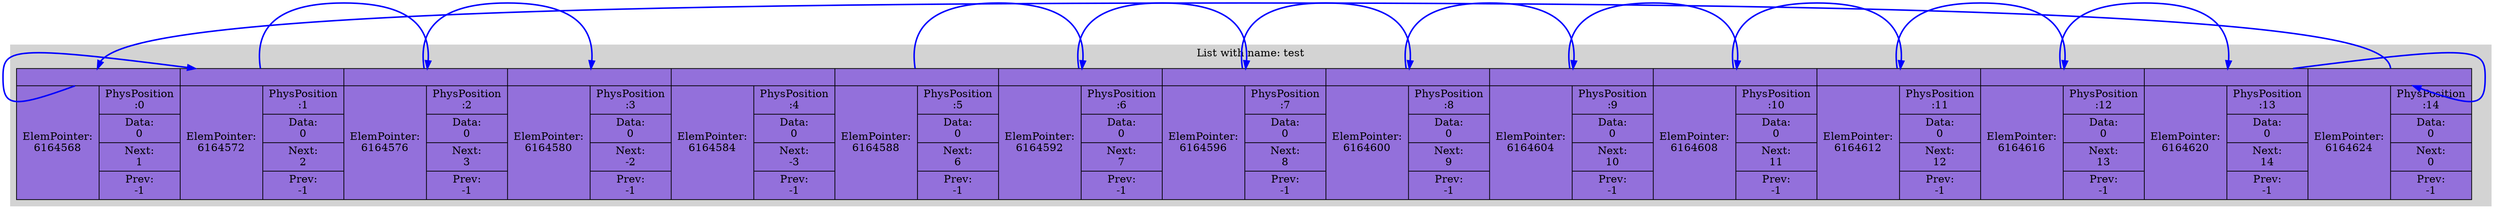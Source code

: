 digraph G{
subgraph clusterlist {
style=filled;
color=lightgrey;
rankdir=LR;
Model [shape=record,style="filled",fillcolor="mediumpurple",label="{{<0>} | {ElemPointer:\n6164568 | {PhysPosition\n:0 | Data:\n0 | Next:\n1 | Prev:\n-1}}}| {{<1>} | {ElemPointer:\n6164572 | {PhysPosition\n:1 | Data:\n0 | Next:\n2 | Prev:\n-1}}}| {{<2>} | {ElemPointer:\n6164576 | {PhysPosition\n:2 | Data:\n0 | Next:\n3 | Prev:\n-1}}}| {{<3>} | {ElemPointer:\n6164580 | {PhysPosition\n:3 | Data:\n0 | Next:\n-2 | Prev:\n-1}}}| {{<4>} | {ElemPointer:\n6164584 | {PhysPosition\n:4 | Data:\n0 | Next:\n-3 | Prev:\n-1}}}| {{<5>} | {ElemPointer:\n6164588 | {PhysPosition\n:5 | Data:\n0 | Next:\n6 | Prev:\n-1}}}| {{<6>} | {ElemPointer:\n6164592 | {PhysPosition\n:6 | Data:\n0 | Next:\n7 | Prev:\n-1}}}| {{<7>} | {ElemPointer:\n6164596 | {PhysPosition\n:7 | Data:\n0 | Next:\n8 | Prev:\n-1}}}| {{<8>} | {ElemPointer:\n6164600 | {PhysPosition\n:8 | Data:\n0 | Next:\n9 | Prev:\n-1}}}| {{<9>} | {ElemPointer:\n6164604 | {PhysPosition\n:9 | Data:\n0 | Next:\n10 | Prev:\n-1}}}| {{<10>} | {ElemPointer:\n6164608 | {PhysPosition\n:10 | Data:\n0 | Next:\n11 | Prev:\n-1}}}| {{<11>} | {ElemPointer:\n6164612 | {PhysPosition\n:11 | Data:\n0 | Next:\n12 | Prev:\n-1}}}| {{<12>} | {ElemPointer:\n6164616 | {PhysPosition\n:12 | Data:\n0 | Next:\n13 | Prev:\n-1}}}| {{<13>} | {ElemPointer:\n6164620 | {PhysPosition\n:13 | Data:\n0 | Next:\n14 | Prev:\n-1}}}| {{<14>} | {ElemPointer:\n6164624 | {PhysPosition\n:14 | Data:\n0 | Next:\n0 | Prev:\n-1}}}"];
Model:<5>->Model:<6>[color="blue";style="bold"];
Model:<6>->Model:<7>[color="blue";style="bold"];
Model:<7>->Model:<8>[color="blue";style="bold"];
Model:<8>->Model:<9>[color="blue";style="bold"];
Model:<9>->Model:<10>[color="blue";style="bold"];
Model:<10>->Model:<11>[color="blue";style="bold"];
Model:<11>->Model:<12>[color="blue";style="bold"];
Model:<12>->Model:<13>[color="blue";style="bold"];
Model:<13>->Model:<14>[color="blue";style="bold"];
Model:<14>->Model:<0>[color="blue";style="bold"];
Model:<0>->Model:<1>[color="blue";style="bold"];
Model:<1>->Model:<2>[color="blue";style="bold"];
Model:<2>->Model:<3>[color="blue";style="bold"];
label = "List with name: test"}
}
